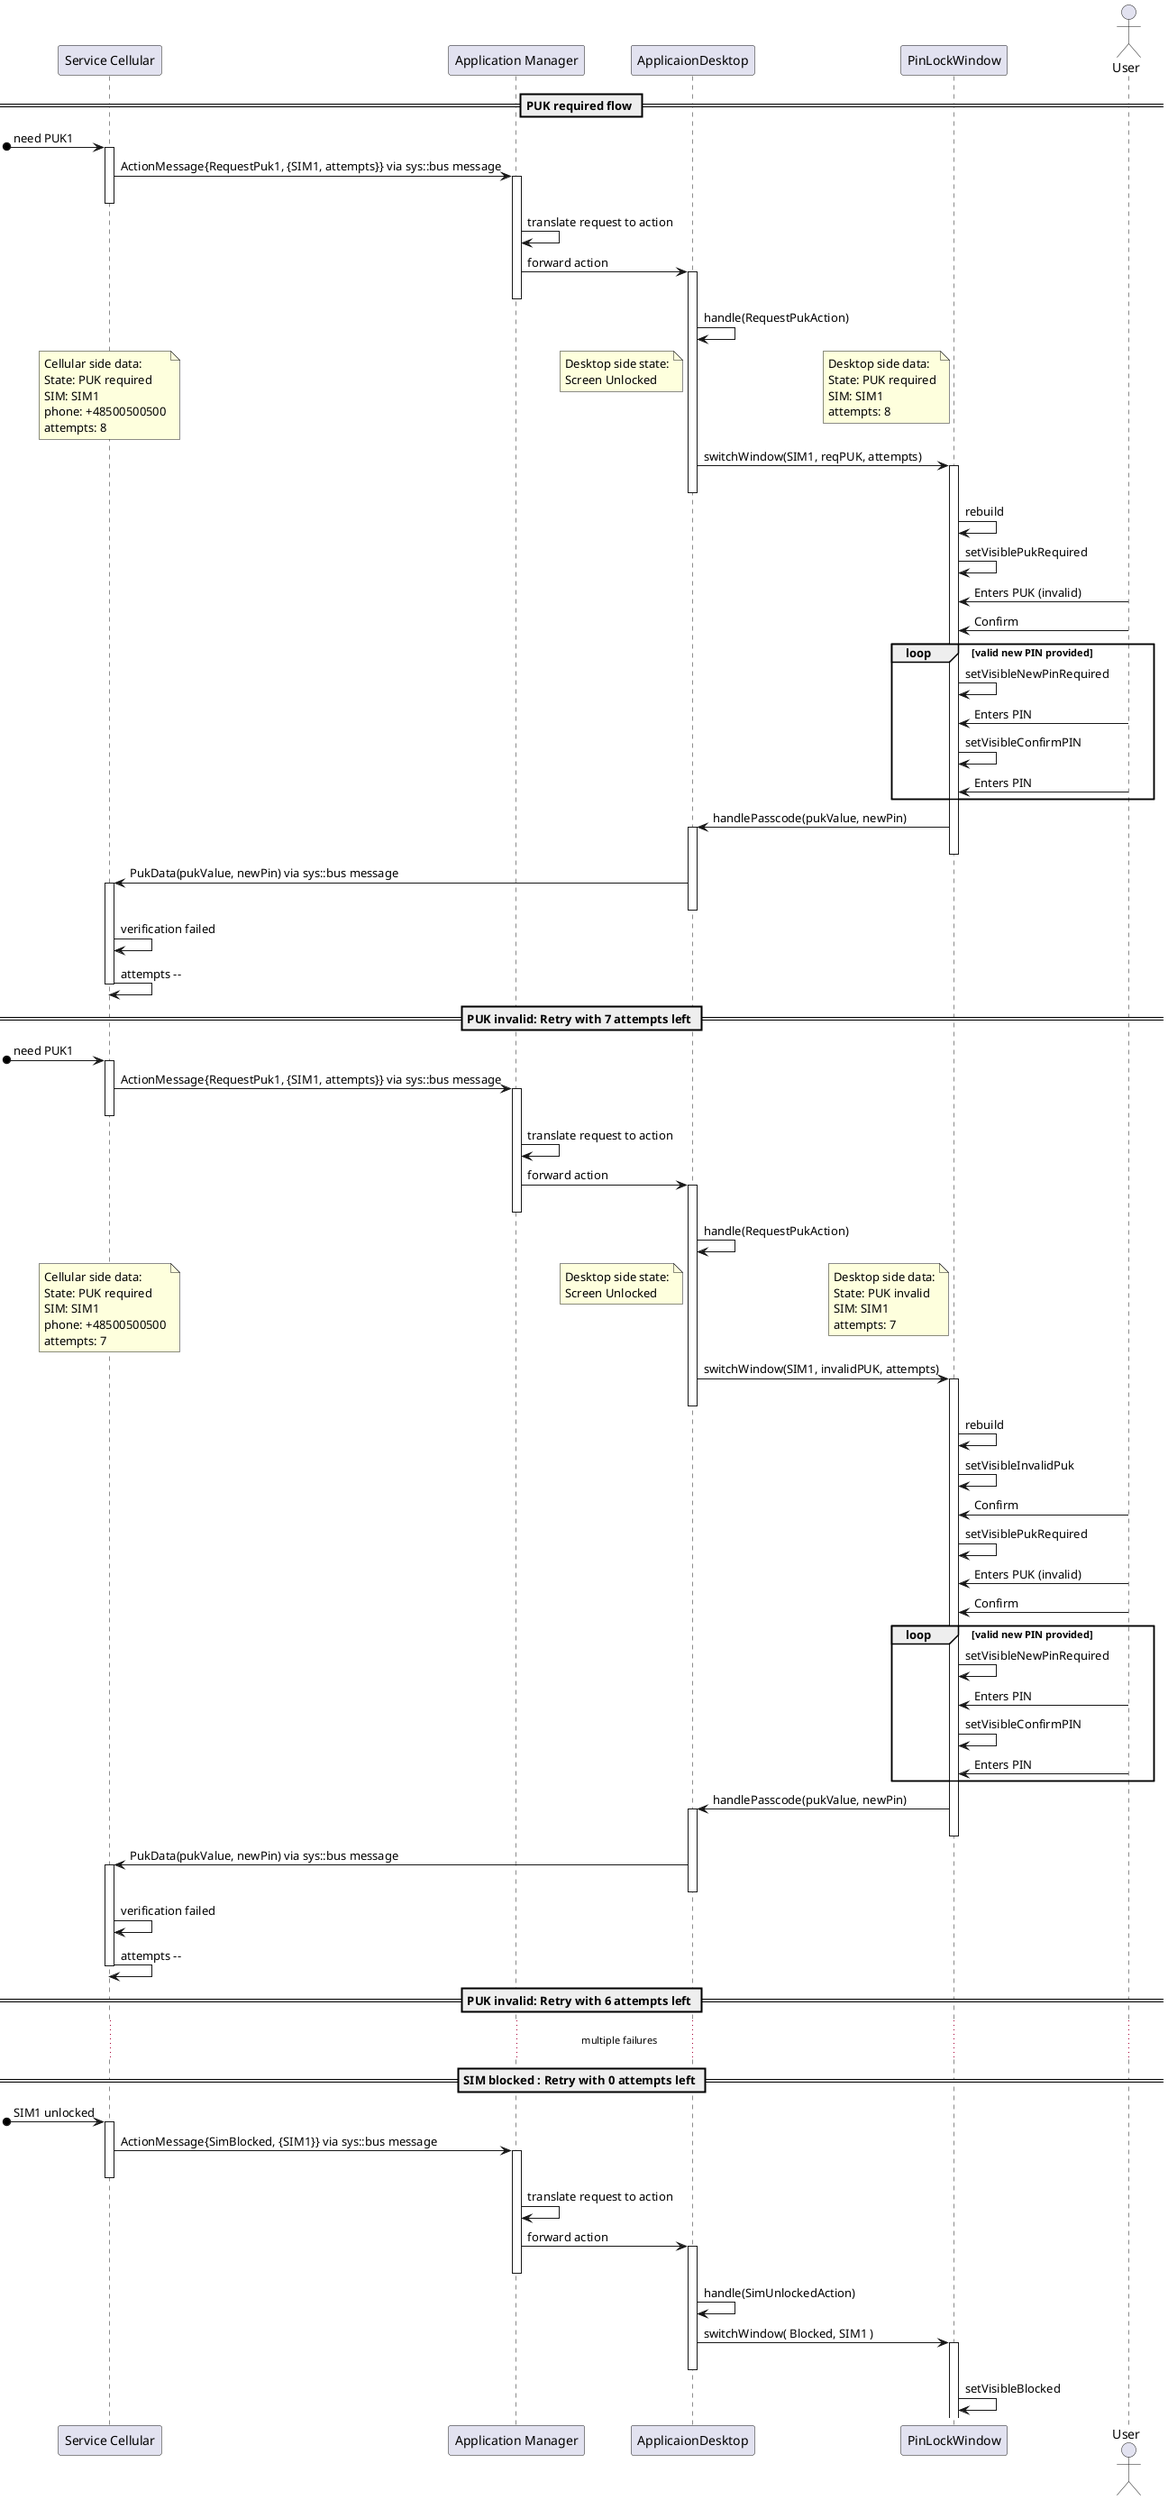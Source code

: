 @startuml

participant "Service Cellular" as srvclr
participant "Application Manager" as appmgr
participant "ApplicaionDesktop" as appdsktp
participant "PinLockWindow" as pinwin
actor User

    == PUK required flow ==

[o->srvclr : need PUK1
activate srvclr
srvclr -> appmgr : ActionMessage{RequestPuk1, {SIM1, attempts}} via sys::bus message
    activate appmgr
deactivate srvclr
    appmgr -> appmgr : translate request to action
    appmgr -> appdsktp : forward action
        activate appdsktp
    deactivate appmgr
        appdsktp -> appdsktp : handle(RequestPukAction)
note over of srvclr
    Cellular side data:
    State: PUK required
    SIM: SIM1
    phone: +48500500500
    attempts: 8
end note
/ note left of pinwin
    Desktop side data:
    State: PUK required
    SIM: SIM1
    attempts: 8
end note
/ note left of appdsktp
    Desktop side state:
    Screen Unlocked
end note

        appdsktp -> pinwin : switchWindow(SIM1, reqPUK, attempts)
            activate pinwin
        deactivate appdsktp
            pinwin -> pinwin : rebuild
            pinwin -> pinwin : setVisiblePukRequired
            pinwin <- User : Enters PUK (invalid)
            pinwin <- User : Confirm
            loop valid new PIN provided
                pinwin -> pinwin : setVisibleNewPinRequired
                pinwin <- User : Enters PIN
                pinwin -> pinwin : setVisibleConfirmPIN
                pinwin <- User : Enters PIN
            end
        appdsktp <- pinwin : handlePasscode(pukValue, newPin)
        activate appdsktp
            deactivate pinwin

srvclr <- appdsktp : PukData(pukValue, newPin) via sys::bus message
activate srvclr
        deactivate appdsktp
srvclr -> srvclr : verification failed
srvclr -> srvclr : attempts --
deactivate srvclr

    == PUK invalid: Retry with 7 attempts left ==

[o->srvclr : need PUK1
activate srvclr
srvclr -> appmgr : ActionMessage{RequestPuk1, {SIM1, attempts}} via sys::bus message
    activate appmgr
deactivate srvclr
    appmgr -> appmgr : translate request to action
    appmgr -> appdsktp : forward action
        activate appdsktp
    deactivate appmgr
        appdsktp -> appdsktp : handle(RequestPukAction)
note over of srvclr
    Cellular side data:
    State: PUK required
    SIM: SIM1
    phone: +48500500500
    attempts: 7
end note
/ note left of pinwin
    Desktop side data:
    State: PUK invalid
    SIM: SIM1
    attempts: 7
end note
/ note left of appdsktp
    Desktop side state:
    Screen Unlocked
end note

        appdsktp -> pinwin : switchWindow(SIM1, invalidPUK, attempts)
            activate pinwin
        deactivate appdsktp
            pinwin -> pinwin : rebuild
            pinwin -> pinwin : setVisibleInvalidPuk
            pinwin <- User : Confirm
            pinwin -> pinwin : setVisiblePukRequired
            pinwin <- User : Enters PUK (invalid)
            pinwin <- User : Confirm
            loop valid new PIN provided
                pinwin -> pinwin : setVisibleNewPinRequired
                pinwin <- User : Enters PIN
                pinwin -> pinwin : setVisibleConfirmPIN
                pinwin <- User : Enters PIN
            end
        appdsktp <- pinwin : handlePasscode(pukValue, newPin)
        activate appdsktp
            deactivate pinwin

srvclr <- appdsktp : PukData(pukValue, newPin) via sys::bus message
activate srvclr
        deactivate appdsktp
srvclr -> srvclr : verification failed
srvclr -> srvclr : attempts --
deactivate srvclr
    == PUK invalid: Retry with 6 attempts left ==
    ... multiple failures ...

    == SIM blocked : Retry with 0 attempts left ==

[o->srvclr : SIM1 unlocked
activate srvclr
srvclr -> appmgr : ActionMessage{SimBlocked, {SIM1}} via sys::bus message
    activate appmgr
deactivate srvclr
    appmgr -> appmgr : translate request to action
    appmgr -> appdsktp : forward action
        activate appdsktp
    deactivate appmgr
        appdsktp -> appdsktp : handle(SimUnlockedAction)
        appdsktp -> pinwin : switchWindow( Blocked, SIM1 )
            activate pinwin
        deactivate appdsktp
            pinwin -> pinwin : setVisibleBlocked

@enduml
